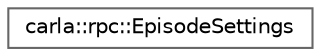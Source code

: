 digraph "类继承关系图"
{
 // INTERACTIVE_SVG=YES
 // LATEX_PDF_SIZE
  bgcolor="transparent";
  edge [fontname=Helvetica,fontsize=10,labelfontname=Helvetica,labelfontsize=10];
  node [fontname=Helvetica,fontsize=10,shape=box,height=0.2,width=0.4];
  rankdir="LR";
  Node0 [id="Node000000",label="carla::rpc::EpisodeSettings",height=0.2,width=0.4,color="grey40", fillcolor="white", style="filled",URL="$de/d6d/classcarla_1_1rpc_1_1EpisodeSettings.html",tooltip=" "];
}
